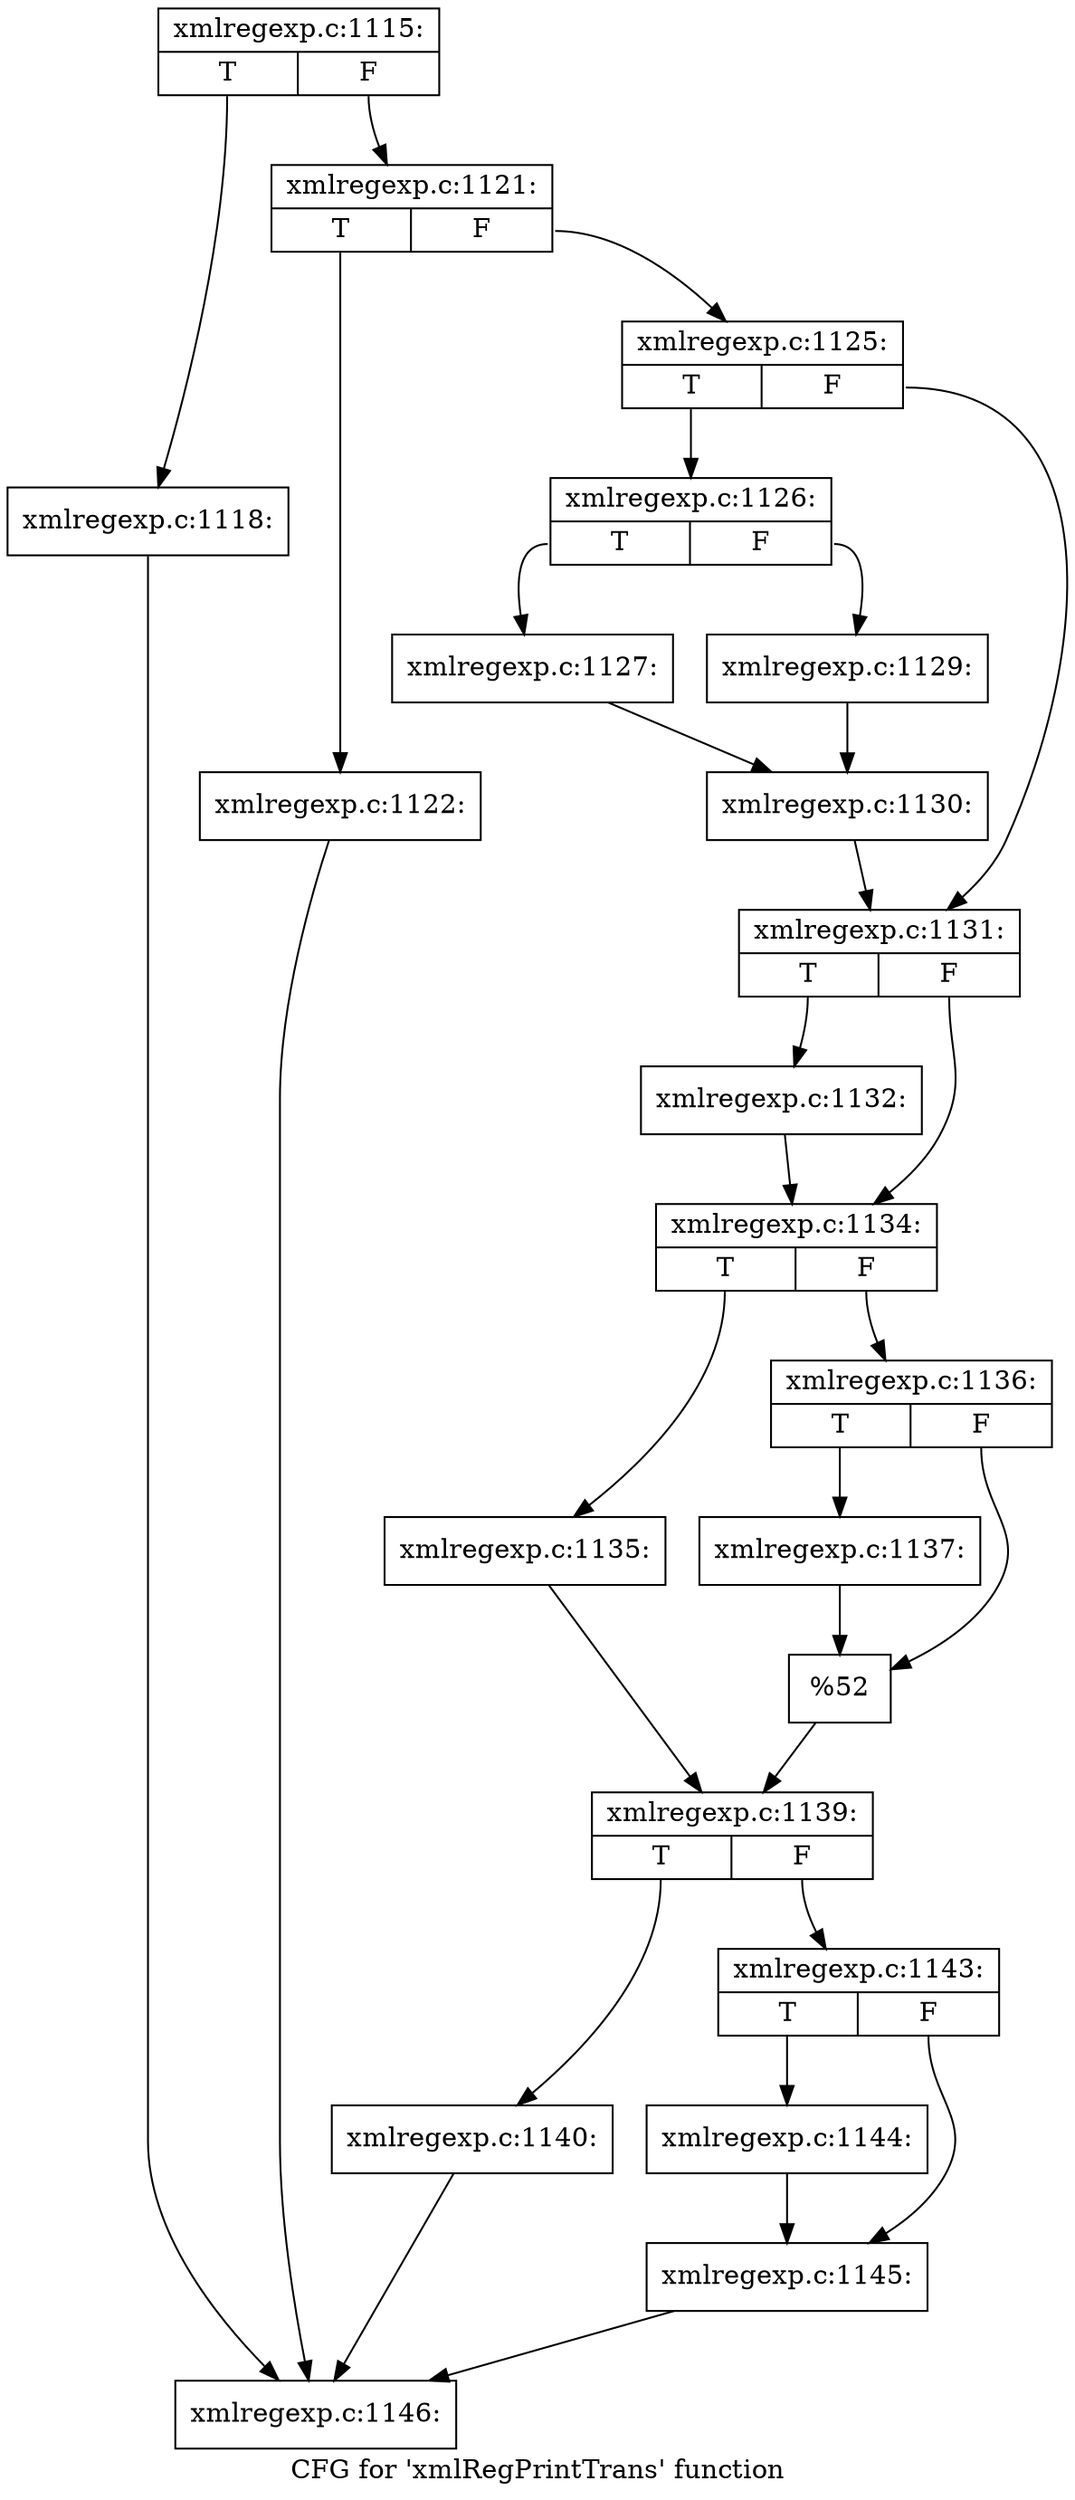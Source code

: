 digraph "CFG for 'xmlRegPrintTrans' function" {
	label="CFG for 'xmlRegPrintTrans' function";

	Node0x42abfc0 [shape=record,label="{xmlregexp.c:1115:|{<s0>T|<s1>F}}"];
	Node0x42abfc0:s0 -> Node0x42abf40;
	Node0x42abfc0:s1 -> Node0x42acd40;
	Node0x42abf40 [shape=record,label="{xmlregexp.c:1118:}"];
	Node0x42abf40 -> Node0x42ac2f0;
	Node0x42acd40 [shape=record,label="{xmlregexp.c:1121:|{<s0>T|<s1>F}}"];
	Node0x42acd40:s0 -> Node0x42ad380;
	Node0x42acd40:s1 -> Node0x42ad3d0;
	Node0x42ad380 [shape=record,label="{xmlregexp.c:1122:}"];
	Node0x42ad380 -> Node0x42ac2f0;
	Node0x42ad3d0 [shape=record,label="{xmlregexp.c:1125:|{<s0>T|<s1>F}}"];
	Node0x42ad3d0:s0 -> Node0x42adca0;
	Node0x42ad3d0:s1 -> Node0x42adcf0;
	Node0x42adca0 [shape=record,label="{xmlregexp.c:1126:|{<s0>T|<s1>F}}"];
	Node0x42adca0:s0 -> Node0x42ae1e0;
	Node0x42adca0:s1 -> Node0x42ae280;
	Node0x42ae1e0 [shape=record,label="{xmlregexp.c:1127:}"];
	Node0x42ae1e0 -> Node0x42ae230;
	Node0x42ae280 [shape=record,label="{xmlregexp.c:1129:}"];
	Node0x42ae280 -> Node0x42ae230;
	Node0x42ae230 [shape=record,label="{xmlregexp.c:1130:}"];
	Node0x42ae230 -> Node0x42adcf0;
	Node0x42adcf0 [shape=record,label="{xmlregexp.c:1131:|{<s0>T|<s1>F}}"];
	Node0x42adcf0:s0 -> Node0x4298840;
	Node0x42adcf0:s1 -> Node0x4298890;
	Node0x4298840 [shape=record,label="{xmlregexp.c:1132:}"];
	Node0x4298840 -> Node0x4298890;
	Node0x4298890 [shape=record,label="{xmlregexp.c:1134:|{<s0>T|<s1>F}}"];
	Node0x4298890:s0 -> Node0x4299310;
	Node0x4298890:s1 -> Node0x42993b0;
	Node0x4299310 [shape=record,label="{xmlregexp.c:1135:}"];
	Node0x4299310 -> Node0x4299360;
	Node0x42993b0 [shape=record,label="{xmlregexp.c:1136:|{<s0>T|<s1>F}}"];
	Node0x42993b0:s0 -> Node0x42b1440;
	Node0x42993b0:s1 -> Node0x42b1490;
	Node0x42b1440 [shape=record,label="{xmlregexp.c:1137:}"];
	Node0x42b1440 -> Node0x42b1490;
	Node0x42b1490 [shape=record,label="{%52}"];
	Node0x42b1490 -> Node0x4299360;
	Node0x4299360 [shape=record,label="{xmlregexp.c:1139:|{<s0>T|<s1>F}}"];
	Node0x4299360:s0 -> Node0x42b1fa0;
	Node0x4299360:s1 -> Node0x42b1ff0;
	Node0x42b1fa0 [shape=record,label="{xmlregexp.c:1140:}"];
	Node0x42b1fa0 -> Node0x42ac2f0;
	Node0x42b1ff0 [shape=record,label="{xmlregexp.c:1143:|{<s0>T|<s1>F}}"];
	Node0x42b1ff0:s0 -> Node0x42b2aa0;
	Node0x42b1ff0:s1 -> Node0x42b2af0;
	Node0x42b2aa0 [shape=record,label="{xmlregexp.c:1144:}"];
	Node0x42b2aa0 -> Node0x42b2af0;
	Node0x42b2af0 [shape=record,label="{xmlregexp.c:1145:}"];
	Node0x42b2af0 -> Node0x42ac2f0;
	Node0x42ac2f0 [shape=record,label="{xmlregexp.c:1146:}"];
}
